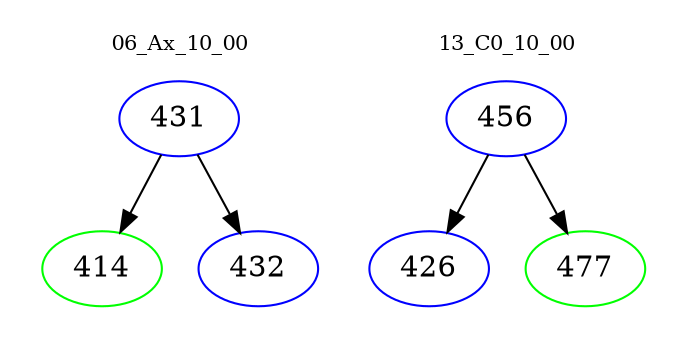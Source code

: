 digraph{
subgraph cluster_0 {
color = white
label = "06_Ax_10_00";
fontsize=10;
T0_431 [label="431", color="blue"]
T0_431 -> T0_414 [color="black"]
T0_414 [label="414", color="green"]
T0_431 -> T0_432 [color="black"]
T0_432 [label="432", color="blue"]
}
subgraph cluster_1 {
color = white
label = "13_C0_10_00";
fontsize=10;
T1_456 [label="456", color="blue"]
T1_456 -> T1_426 [color="black"]
T1_426 [label="426", color="blue"]
T1_456 -> T1_477 [color="black"]
T1_477 [label="477", color="green"]
}
}
